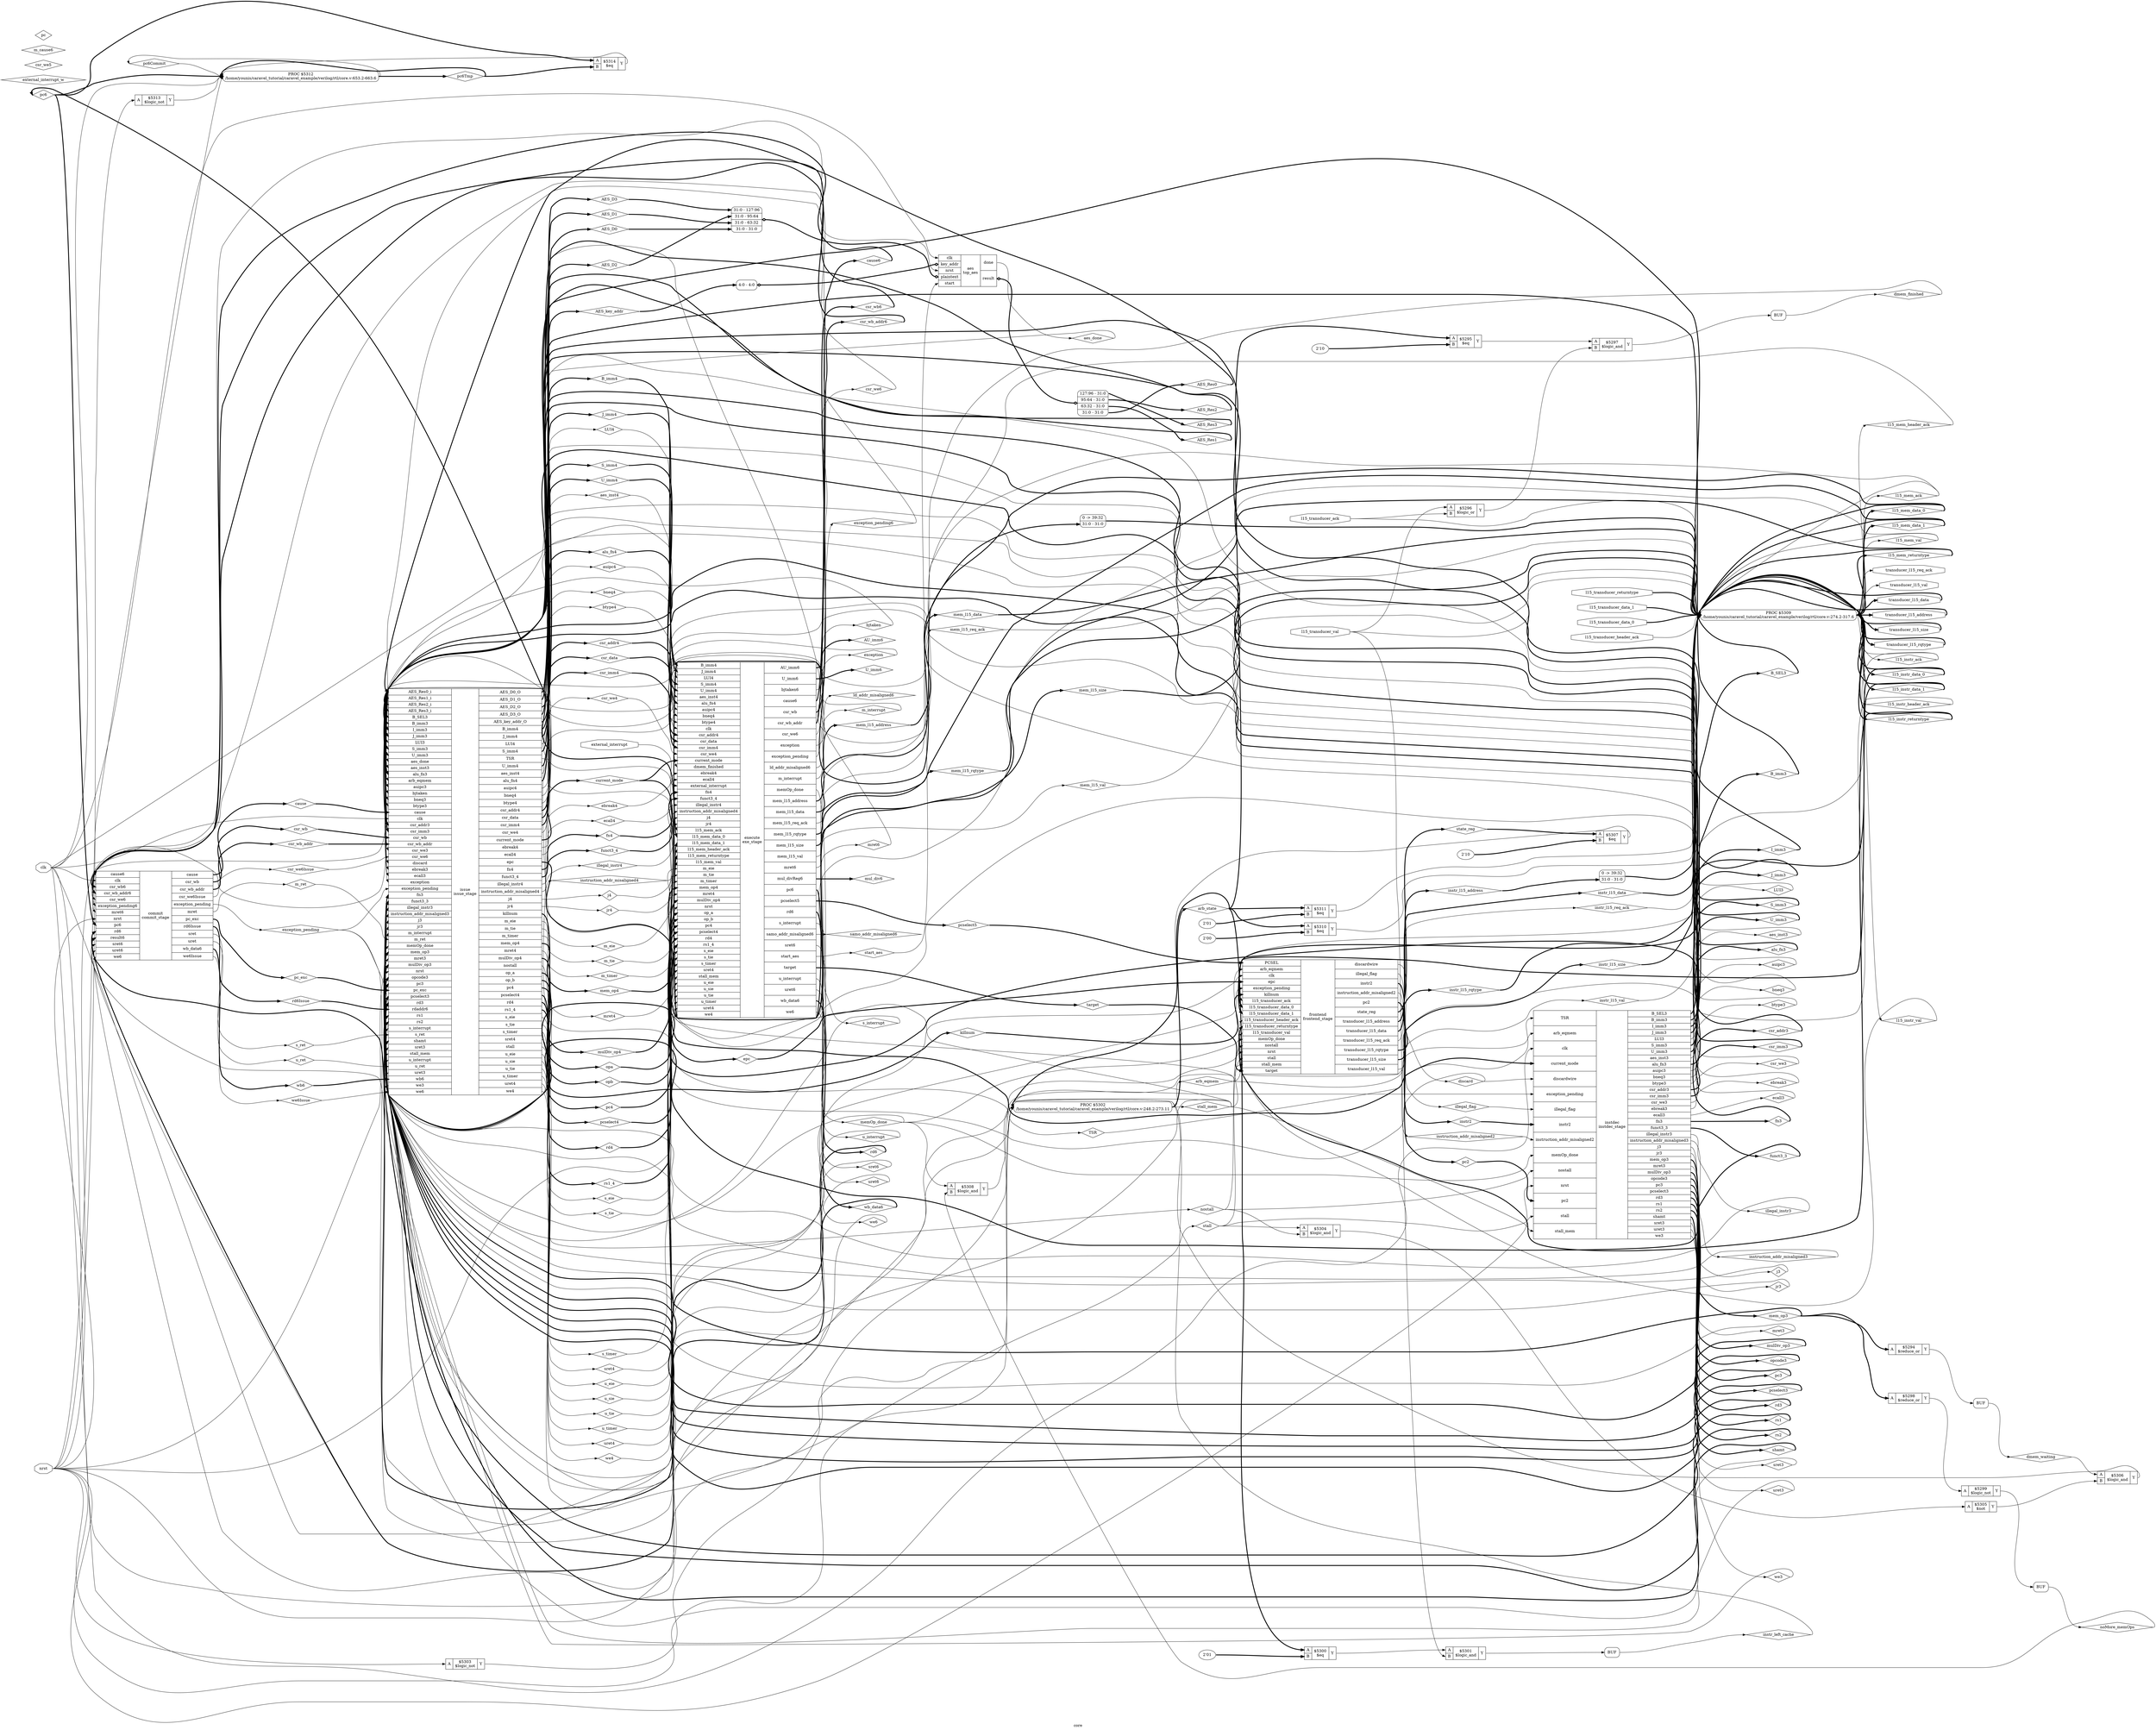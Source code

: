digraph "core" {
label="core";
rankdir="LR";
remincross=true;
n78 [ shape=diamond, label="pc6Commit", color="black", fontcolor="black" ];
n79 [ shape=diamond, label="pc6Tmp", color="black", fontcolor="black" ];
n80 [ shape=diamond, label="memOp_done", color="black", fontcolor="black" ];
n81 [ shape=diamond, label="arb_eqmem", color="black", fontcolor="black" ];
n82 [ shape=diamond, label="stall_mem", color="black", fontcolor="black" ];
n83 [ shape=diamond, label="noMore_memOps", color="black", fontcolor="black" ];
n84 [ shape=diamond, label="instr_left_cache", color="black", fontcolor="black" ];
n85 [ shape=diamond, label="dmem_finished", color="black", fontcolor="black" ];
n86 [ shape=diamond, label="dmem_waiting", color="black", fontcolor="black" ];
n87 [ shape=diamond, label="arb_state", color="black", fontcolor="black" ];
n88 [ shape=diamond, label="state_reg", color="black", fontcolor="black" ];
n89 [ shape=diamond, label="mem_l15_req_ack", color="black", fontcolor="black" ];
n90 [ shape=diamond, label="l15_mem_returntype", color="black", fontcolor="black" ];
n91 [ shape=diamond, label="l15_mem_data_1", color="black", fontcolor="black" ];
n92 [ shape=diamond, label="l15_mem_data_0", color="black", fontcolor="black" ];
n93 [ shape=diamond, label="l15_mem_val", color="black", fontcolor="black" ];
n94 [ shape=diamond, label="l15_mem_header_ack", color="black", fontcolor="black" ];
n95 [ shape=diamond, label="l15_mem_ack", color="black", fontcolor="black" ];
n96 [ shape=diamond, label="mem_l15_val", color="black", fontcolor="black" ];
n97 [ shape=diamond, label="mem_l15_data", color="black", fontcolor="black" ];
n98 [ shape=diamond, label="mem_l15_address", color="black", fontcolor="black" ];
n99 [ shape=diamond, label="mem_l15_size", color="black", fontcolor="black" ];
n100 [ shape=diamond, label="mem_l15_rqtype", color="black", fontcolor="black" ];
n101 [ shape=diamond, label="instr_l15_req_ack", color="black", fontcolor="black" ];
n102 [ shape=diamond, label="l15_instr_returntype", color="black", fontcolor="black" ];
n103 [ shape=diamond, label="l15_instr_data_1", color="black", fontcolor="black" ];
n104 [ shape=diamond, label="l15_instr_data_0", color="black", fontcolor="black" ];
n105 [ shape=diamond, label="l15_instr_val", color="black", fontcolor="black" ];
n106 [ shape=diamond, label="l15_instr_header_ack", color="black", fontcolor="black" ];
n107 [ shape=diamond, label="l15_instr_ack", color="black", fontcolor="black" ];
n108 [ shape=diamond, label="instr_l15_val", color="black", fontcolor="black" ];
n109 [ shape=diamond, label="instr_l15_data", color="black", fontcolor="black" ];
n110 [ shape=diamond, label="instr_l15_address", color="black", fontcolor="black" ];
n111 [ shape=diamond, label="instr_l15_size", color="black", fontcolor="black" ];
n112 [ shape=diamond, label="instr_l15_rqtype", color="black", fontcolor="black" ];
n113 [ shape=diamond, label="u_sie", color="black", fontcolor="black" ];
n114 [ shape=diamond, label="u_tie", color="black", fontcolor="black" ];
n115 [ shape=diamond, label="u_eie", color="black", fontcolor="black" ];
n116 [ shape=diamond, label="u_timer", color="black", fontcolor="black" ];
n117 [ shape=diamond, label="jr4", color="black", fontcolor="black" ];
n118 [ shape=diamond, label="j4", color="black", fontcolor="black" ];
n119 [ shape=diamond, label="j3", color="black", fontcolor="black" ];
n120 [ shape=diamond, label="jr3", color="black", fontcolor="black" ];
n121 [ shape=diamond, label="aes_done", color="black", fontcolor="black" ];
n122 [ shape=diamond, label="start_aes", color="black", fontcolor="black" ];
n123 [ shape=diamond, label="aes_inst4", color="black", fontcolor="black" ];
n124 [ shape=diamond, label="aes_inst3", color="black", fontcolor="black" ];
n125 [ shape=diamond, label="AES_Res3", color="black", fontcolor="black" ];
n126 [ shape=diamond, label="AES_Res2", color="black", fontcolor="black" ];
n127 [ shape=diamond, label="AES_Res1", color="black", fontcolor="black" ];
n128 [ shape=diamond, label="AES_Res0", color="black", fontcolor="black" ];
n129 [ shape=diamond, label="AES_key_addr", color="black", fontcolor="black" ];
n130 [ shape=diamond, label="AES_D3", color="black", fontcolor="black" ];
n131 [ shape=diamond, label="AES_D2", color="black", fontcolor="black" ];
n132 [ shape=diamond, label="AES_D1", color="black", fontcolor="black" ];
n133 [ shape=diamond, label="AES_D0", color="black", fontcolor="black" ];
n134 [ shape=diamond, label="illegal_flag", color="black", fontcolor="black" ];
n135 [ shape=diamond, label="TSR", color="black", fontcolor="black" ];
n136 [ shape=diamond, label="external_interrupt_w", color="black", fontcolor="black" ];
n137 [ shape=diamond, label="csr_we6Issue", color="black", fontcolor="black" ];
n138 [ shape=diamond, label="csr_we6", color="black", fontcolor="black" ];
n139 [ shape=diamond, label="csr_we5", color="black", fontcolor="black" ];
n140 [ shape=diamond, label="csr_we4", color="black", fontcolor="black" ];
n141 [ shape=diamond, label="csr_we3", color="black", fontcolor="black" ];
n142 [ shape=diamond, label="u_interrupt", color="black", fontcolor="black" ];
n143 [ shape=diamond, label="s_interrupt", color="black", fontcolor="black" ];
n144 [ shape=diamond, label="m_interrupt", color="black", fontcolor="black" ];
n145 [ shape=diamond, label="s_tie", color="black", fontcolor="black" ];
n146 [ shape=diamond, label="s_eie", color="black", fontcolor="black" ];
n147 [ shape=diamond, label="m_tie", color="black", fontcolor="black" ];
n148 [ shape=diamond, label="m_eie", color="black", fontcolor="black" ];
n149 [ shape=diamond, label="m_timer", color="black", fontcolor="black" ];
n150 [ shape=diamond, label="s_timer", color="black", fontcolor="black" ];
n151 [ shape=diamond, label="current_mode", color="black", fontcolor="black" ];
n152 [ shape=diamond, label="u_ret", color="black", fontcolor="black" ];
n153 [ shape=diamond, label="s_ret", color="black", fontcolor="black" ];
n154 [ shape=diamond, label="m_ret", color="black", fontcolor="black" ];
n155 [ shape=diamond, label="cause", color="black", fontcolor="black" ];
n156 [ shape=diamond, label="epc", color="black", fontcolor="black" ];
n157 [ shape=diamond, label="exception_pending6", color="black", fontcolor="black" ];
n158 [ shape=diamond, label="exception_pending", color="black", fontcolor="black" ];
n159 [ shape=diamond, label="illegal_instr4", color="black", fontcolor="black" ];
n160 [ shape=diamond, label="illegal_instr3", color="black", fontcolor="black" ];
n161 [ shape=diamond, label="uret6", color="black", fontcolor="black" ];
n162 [ shape=diamond, label="uret4", color="black", fontcolor="black" ];
n163 [ shape=diamond, label="uret3", color="black", fontcolor="black" ];
n164 [ shape=diamond, label="sret6", color="black", fontcolor="black" ];
n165 [ shape=diamond, label="sret4", color="black", fontcolor="black" ];
n166 [ shape=diamond, label="sret3", color="black", fontcolor="black" ];
n167 [ shape=diamond, label="mret6", color="black", fontcolor="black" ];
n168 [ shape=diamond, label="mret4", color="black", fontcolor="black" ];
n169 [ shape=diamond, label="mret3", color="black", fontcolor="black" ];
n170 [ shape=diamond, label="ebreak4", color="black", fontcolor="black" ];
n171 [ shape=diamond, label="ebreak3", color="black", fontcolor="black" ];
n172 [ shape=diamond, label="ecall4", color="black", fontcolor="black" ];
n173 [ shape=diamond, label="ecall3", color="black", fontcolor="black" ];
n174 [ shape=diamond, label="instruction_addr_misaligned4", color="black", fontcolor="black" ];
n175 [ shape=diamond, label="instruction_addr_misaligned3", color="black", fontcolor="black" ];
n176 [ shape=diamond, label="instruction_addr_misaligned2", color="black", fontcolor="black" ];
n177 [ shape=diamond, label="cause6", color="black", fontcolor="black" ];
n178 [ shape=diamond, label="pc_exc", color="black", fontcolor="black" ];
n179 [ shape=diamond, label="csr_wb", color="black", fontcolor="black" ];
n180 [ shape=diamond, label="m_cause6", color="black", fontcolor="black" ];
n181 [ shape=diamond, label="csr_wb6", color="black", fontcolor="black" ];
n182 [ shape=diamond, label="csr_data", color="black", fontcolor="black" ];
n183 [ shape=diamond, label="csr_imm4", color="black", fontcolor="black" ];
n184 [ shape=diamond, label="csr_imm3", color="black", fontcolor="black" ];
n185 [ shape=diamond, label="funct3_4", color="black", fontcolor="black" ];
n186 [ shape=diamond, label="funct3_3", color="black", fontcolor="black" ];
n187 [ shape=diamond, label="csr_wb_addr6", color="black", fontcolor="black" ];
n188 [ shape=diamond, label="csr_wb_addr", color="black", fontcolor="black" ];
n189 [ shape=diamond, label="csr_addr4", color="black", fontcolor="black" ];
n190 [ shape=diamond, label="csr_addr3", color="black", fontcolor="black" ];
n191 [ shape=diamond, label="opcode3", color="black", fontcolor="black" ];
n192 [ shape=diamond, label="exception", color="black", fontcolor="black" ];
n193 [ shape=diamond, label="bjtaken", color="black", fontcolor="black" ];
n194 [ shape=diamond, label="killnum", color="black", fontcolor="black" ];
n195 [ shape=diamond, label="nostall", color="black", fontcolor="black" ];
n196 [ shape=diamond, label="discard", color="black", fontcolor="black" ];
n197 [ shape=diamond, label="stall", color="black", fontcolor="black" ];
n198 [ shape=diamond, label="rd6Issue", color="black", fontcolor="black" ];
n199 [ shape=diamond, label="we6Issue", color="black", fontcolor="black" ];
n200 [ shape=diamond, label="wb_data6", color="black", fontcolor="black" ];
n201 [ shape=diamond, label="mul_div6", color="black", fontcolor="black" ];
n202 [ shape=diamond, label="mulDiv_op3", color="black", fontcolor="black" ];
n203 [ shape=diamond, label="mulDiv_op4", color="black", fontcolor="black" ];
n204 [ shape=diamond, label="samo_addr_misaligned6", color="black", fontcolor="black" ];
n205 [ shape=diamond, label="ld_addr_misaligned6", color="black", fontcolor="black" ];
n206 [ shape=diamond, label="mem_op4", color="black", fontcolor="black" ];
n207 [ shape=diamond, label="mem_op3", color="black", fontcolor="black" ];
n208 [ shape=diamond, label="auipc4", color="black", fontcolor="black" ];
n209 [ shape=diamond, label="auipc3", color="black", fontcolor="black" ];
n210 [ shape=diamond, label="LUI4", color="black", fontcolor="black" ];
n211 [ shape=diamond, label="LUI3", color="black", fontcolor="black" ];
n212 [ shape=diamond, label="bneq4", color="black", fontcolor="black" ];
n213 [ shape=diamond, label="bneq3", color="black", fontcolor="black" ];
n214 [ shape=diamond, label="btype4", color="black", fontcolor="black" ];
n215 [ shape=diamond, label="btype3", color="black", fontcolor="black" ];
n216 [ shape=diamond, label="target", color="black", fontcolor="black" ];
n217 [ shape=diamond, label="pcselect5", color="black", fontcolor="black" ];
n218 [ shape=diamond, label="pcselect4", color="black", fontcolor="black" ];
n219 [ shape=diamond, label="pcselect3", color="black", fontcolor="black" ];
n220 [ shape=diamond, label="AU_imm6", color="black", fontcolor="black" ];
n221 [ shape=diamond, label="U_imm6", color="black", fontcolor="black" ];
n222 [ shape=diamond, label="shamt", color="black", fontcolor="black" ];
n223 [ shape=diamond, label="U_imm4", color="black", fontcolor="black" ];
n224 [ shape=diamond, label="S_imm4", color="black", fontcolor="black" ];
n225 [ shape=diamond, label="J_imm4", color="black", fontcolor="black" ];
n226 [ shape=diamond, label="B_imm4", color="black", fontcolor="black" ];
n227 [ shape=diamond, label="U_imm3", color="black", fontcolor="black" ];
n228 [ shape=diamond, label="S_imm3", color="black", fontcolor="black" ];
n229 [ shape=diamond, label="J_imm3", color="black", fontcolor="black" ];
n230 [ shape=diamond, label="B_imm3", color="black", fontcolor="black" ];
n231 [ shape=diamond, label="I_imm3", color="black", fontcolor="black" ];
n232 [ shape=diamond, label="alu_fn4", color="black", fontcolor="black" ];
n233 [ shape=diamond, label="alu_fn3", color="black", fontcolor="black" ];
n234 [ shape=diamond, label="fn4", color="black", fontcolor="black" ];
n235 [ shape=diamond, label="fn3", color="black", fontcolor="black" ];
n236 [ shape=diamond, label="wb6", color="black", fontcolor="black" ];
n237 [ shape=diamond, label="we6", color="black", fontcolor="black" ];
n238 [ shape=diamond, label="we4", color="black", fontcolor="black" ];
n239 [ shape=diamond, label="we3", color="black", fontcolor="black" ];
n240 [ shape=diamond, label="rd6", color="black", fontcolor="black" ];
n241 [ shape=diamond, label="rd4", color="black", fontcolor="black" ];
n242 [ shape=diamond, label="rd3", color="black", fontcolor="black" ];
n243 [ shape=diamond, label="opb", color="black", fontcolor="black" ];
n244 [ shape=diamond, label="opa", color="black", fontcolor="black" ];
n245 [ shape=diamond, label="B_SEL3", color="black", fontcolor="black" ];
n246 [ shape=diamond, label="rs1_4", color="black", fontcolor="black" ];
n247 [ shape=diamond, label="rs2", color="black", fontcolor="black" ];
n248 [ shape=diamond, label="rs1", color="black", fontcolor="black" ];
n249 [ shape=diamond, label="instr2", color="black", fontcolor="black" ];
n250 [ shape=diamond, label="pc6", color="black", fontcolor="black" ];
n251 [ shape=diamond, label="pc4", color="black", fontcolor="black" ];
n252 [ shape=diamond, label="pc3", color="black", fontcolor="black" ];
n253 [ shape=diamond, label="pc2", color="black", fontcolor="black" ];
n254 [ shape=diamond, label="pc", color="black", fontcolor="black" ];
n255 [ shape=octagon, label="external_interrupt", color="black", fontcolor="black" ];
n256 [ shape=octagon, label="transducer_l15_req_ack", color="black", fontcolor="black" ];
n257 [ shape=octagon, label="l15_transducer_returntype", color="black", fontcolor="black" ];
n258 [ shape=octagon, label="l15_transducer_data_1", color="black", fontcolor="black" ];
n259 [ shape=octagon, label="l15_transducer_data_0", color="black", fontcolor="black" ];
n260 [ shape=octagon, label="l15_transducer_val", color="black", fontcolor="black" ];
n261 [ shape=octagon, label="l15_transducer_header_ack", color="black", fontcolor="black" ];
n262 [ shape=octagon, label="l15_transducer_ack", color="black", fontcolor="black" ];
n263 [ shape=octagon, label="transducer_l15_val", color="black", fontcolor="black" ];
n264 [ shape=octagon, label="transducer_l15_data", color="black", fontcolor="black" ];
n265 [ shape=octagon, label="transducer_l15_address", color="black", fontcolor="black" ];
n266 [ shape=octagon, label="transducer_l15_size", color="black", fontcolor="black" ];
n267 [ shape=octagon, label="transducer_l15_rqtype", color="black", fontcolor="black" ];
n268 [ shape=octagon, label="nrst", color="black", fontcolor="black" ];
n269 [ shape=octagon, label="clk", color="black", fontcolor="black" ];
c273 [ shape=record, label="{{<p270> A|<p271> B}|$5314\n$eq|{<p272> Y}}" ];
c274 [ shape=record, label="{{<p270> A}|$5313\n$logic_not|{<p272> Y}}" ];
c280 [ shape=record, label="{{<p269> clk|<p275> key_addr|<p268> nrst|<p276> plaintext|<p277> start}|aes\ntop_aes|{<p278> done|<p279> result}}" ];
x0 [ shape=record, style=rounded, label="<s3> 127:96 - 31:0 |<s2> 95:64 - 31:0 |<s1> 63:32 - 31:0 |<s0> 31:0 - 31:0 " ];
c280:p279:e -> x0:w [arrowhead=odiamond, arrowtail=odiamond, dir=both, color="black", style="setlinewidth(3)", label=""];
x1 [ shape=record, style=rounded, label="<s3> 31:0 - 127:96 |<s2> 31:0 - 95:64 |<s1> 31:0 - 63:32 |<s0> 31:0 - 31:0 " ];
x1:e -> c280:p276:w [arrowhead=odiamond, arrowtail=odiamond, dir=both, color="black", style="setlinewidth(3)", label=""];
x2 [ shape=record, style=rounded, label="<s0> 4:0 - 4:0 " ];
x2:e -> c280:p275:w [arrowhead=odiamond, arrowtail=odiamond, dir=both, color="black", style="setlinewidth(3)", label=""];
c285 [ shape=record, label="{{<p177> cause6|<p269> clk|<p181> csr_wb6|<p187> csr_wb_addr6|<p138> csr_we6|<p157> exception_pending6|<p167> mret6|<p268> nrst|<p250> pc6|<p240> rd6|<p281> result6|<p164> sret6|<p161> uret6|<p237> we6}|commit\ncommit_stage|{<p155> cause|<p179> csr_wb|<p188> csr_wb_addr|<p137> csr_we6Issue|<p158> exception_pending|<p282> mret|<p178> pc_exc|<p198> rd6Issue|<p283> sret|<p284> uret|<p200> wb_data6|<p199> we6Issue}}" ];
c290 [ shape=record, label="{{<p226> B_imm4|<p225> J_imm4|<p210> LUI4|<p224> S_imm4|<p223> U_imm4|<p123> aes_inst4|<p232> alu_fn4|<p208> auipc4|<p212> bneq4|<p214> btype4|<p269> clk|<p189> csr_addr4|<p182> csr_data|<p183> csr_imm4|<p140> csr_we4|<p151> current_mode|<p85> dmem_finished|<p170> ebreak4|<p172> ecall4|<p255> external_interrupt|<p234> fn4|<p185> funct3_4|<p159> illegal_instr4|<p174> instruction_addr_misaligned4|<p118> j4|<p117> jr4|<p95> l15_mem_ack|<p92> l15_mem_data_0|<p91> l15_mem_data_1|<p94> l15_mem_header_ack|<p90> l15_mem_returntype|<p93> l15_mem_val|<p148> m_eie|<p147> m_tie|<p149> m_timer|<p206> mem_op4|<p168> mret4|<p203> mulDiv_op4|<p268> nrst|<p286> op_a|<p287> op_b|<p251> pc4|<p218> pcselect4|<p241> rd4|<p246> rs1_4|<p146> s_eie|<p145> s_tie|<p150> s_timer|<p165> sret4|<p82> stall_mem|<p115> u_eie|<p113> u_sie|<p114> u_tie|<p116> u_timer|<p162> uret4|<p238> we4}|execute\nexe_stage|{<p220> AU_imm6|<p221> U_imm6|<p288> bjtaken6|<p177> cause6|<p179> csr_wb|<p188> csr_wb_addr|<p138> csr_we6|<p192> exception|<p158> exception_pending|<p205> ld_addr_misaligned6|<p144> m_interrupt|<p80> memOp_done|<p98> mem_l15_address|<p97> mem_l15_data|<p89> mem_l15_req_ack|<p100> mem_l15_rqtype|<p99> mem_l15_size|<p96> mem_l15_val|<p167> mret6|<p289> mul_divReg6|<p250> pc6|<p217> pcselect5|<p240> rd6|<p143> s_interrupt|<p204> samo_addr_misaligned6|<p164> sret6|<p122> start_aes|<p216> target|<p142> u_interrupt|<p161> uret6|<p200> wb_data6|<p237> we6}}" ];
c301 [ shape=record, label="{{<p291> AES_Res0_i|<p292> AES_Res1_i|<p293> AES_Res2_i|<p294> AES_Res3_i|<p245> B_SEL3|<p230> B_imm3|<p231> I_imm3|<p229> J_imm3|<p211> LUI3|<p228> S_imm3|<p227> U_imm3|<p121> aes_done|<p124> aes_inst3|<p233> alu_fn3|<p81> arb_eqmem|<p209> auipc3|<p193> bjtaken|<p213> bneq3|<p215> btype3|<p155> cause|<p269> clk|<p190> csr_addr3|<p184> csr_imm3|<p179> csr_wb|<p188> csr_wb_addr|<p141> csr_we3|<p138> csr_we6|<p196> discard|<p171> ebreak3|<p173> ecall3|<p192> exception|<p158> exception_pending|<p235> fn3|<p186> funct3_3|<p160> illegal_instr3|<p175> instruction_addr_misaligned3|<p119> j3|<p120> jr3|<p144> m_interrupt|<p154> m_ret|<p80> memOp_done|<p207> mem_op3|<p169> mret3|<p202> mulDiv_op3|<p268> nrst|<p191> opcode3|<p252> pc3|<p178> pc_exc|<p219> pcselect3|<p242> rd3|<p295> rdaddr6|<p248> rs1|<p247> rs2|<p143> s_interrupt|<p153> s_ret|<p222> shamt|<p166> sret3|<p82> stall_mem|<p142> u_interrupt|<p152> u_ret|<p163> uret3|<p236> wb6|<p239> we3|<p237> we6}|issue\nissue_stage|{<p296> AES_D0_O|<p297> AES_D1_O|<p298> AES_D2_O|<p299> AES_D3_O|<p300> AES_key_addr_O|<p226> B_imm4|<p225> J_imm4|<p210> LUI4|<p224> S_imm4|<p135> TSR|<p223> U_imm4|<p123> aes_inst4|<p232> alu_fn4|<p208> auipc4|<p212> bneq4|<p214> btype4|<p189> csr_addr4|<p182> csr_data|<p183> csr_imm4|<p140> csr_we4|<p151> current_mode|<p170> ebreak4|<p172> ecall4|<p156> epc|<p234> fn4|<p185> funct3_4|<p159> illegal_instr4|<p174> instruction_addr_misaligned4|<p118> j4|<p117> jr4|<p194> killnum|<p148> m_eie|<p147> m_tie|<p149> m_timer|<p206> mem_op4|<p168> mret4|<p203> mulDiv_op4|<p195> nostall|<p286> op_a|<p287> op_b|<p251> pc4|<p218> pcselect4|<p241> rd4|<p246> rs1_4|<p146> s_eie|<p145> s_tie|<p150> s_timer|<p165> sret4|<p197> stall|<p115> u_eie|<p113> u_sie|<p114> u_tie|<p116> u_timer|<p162> uret4|<p238> we4}}" ];
c303 [ shape=record, label="{{<p135> TSR|<p81> arb_eqmem|<p269> clk|<p151> current_mode|<p302> discardwire|<p158> exception_pending|<p134> illegal_flag|<p249> instr2|<p176> instruction_addr_misaligned2|<p80> memOp_done|<p195> nostall|<p268> nrst|<p253> pc2|<p197> stall|<p82> stall_mem}|instdec\ninstdec_stage|{<p245> B_SEL3|<p230> B_imm3|<p231> I_imm3|<p229> J_imm3|<p211> LUI3|<p228> S_imm3|<p227> U_imm3|<p124> aes_inst3|<p233> alu_fn3|<p209> auipc3|<p213> bneq3|<p215> btype3|<p190> csr_addr3|<p184> csr_imm3|<p141> csr_we3|<p171> ebreak3|<p173> ecall3|<p235> fn3|<p186> funct3_3|<p160> illegal_instr3|<p175> instruction_addr_misaligned3|<p119> j3|<p120> jr3|<p207> mem_op3|<p169> mret3|<p202> mulDiv_op3|<p191> opcode3|<p252> pc3|<p219> pcselect3|<p242> rd3|<p248> rs1|<p247> rs2|<p222> shamt|<p166> sret3|<p163> uret3|<p239> we3}}" ];
c305 [ shape=record, label="{{<p304> PCSEL|<p81> arb_eqmem|<p269> clk|<p156> epc|<p158> exception_pending|<p194> killnum|<p262> l15_transducer_ack|<p259> l15_transducer_data_0|<p258> l15_transducer_data_1|<p261> l15_transducer_header_ack|<p257> l15_transducer_returntype|<p260> l15_transducer_val|<p80> memOp_done|<p195> nostall|<p268> nrst|<p197> stall|<p82> stall_mem|<p216> target}|frontend\nfrontend_stage|{<p302> discardwire|<p134> illegal_flag|<p249> instr2|<p176> instruction_addr_misaligned2|<p253> pc2|<p88> state_reg|<p265> transducer_l15_address|<p264> transducer_l15_data|<p256> transducer_l15_req_ack|<p267> transducer_l15_rqtype|<p266> transducer_l15_size|<p263> transducer_l15_val}}" ];
v3 [ label="2'01" ];
c306 [ shape=record, label="{{<p270> A|<p271> B}|$5311\n$eq|{<p272> Y}}" ];
v4 [ label="2'00" ];
c307 [ shape=record, label="{{<p270> A|<p271> B}|$5310\n$eq|{<p272> Y}}" ];
c308 [ shape=record, label="{{<p270> A|<p271> B}|$5308\n$logic_and|{<p272> Y}}" ];
v5 [ label="2'10" ];
c309 [ shape=record, label="{{<p270> A|<p271> B}|$5307\n$eq|{<p272> Y}}" ];
c310 [ shape=record, label="{{<p270> A|<p271> B}|$5306\n$logic_and|{<p272> Y}}" ];
c311 [ shape=record, label="{{<p270> A}|$5305\n$not|{<p272> Y}}" ];
c312 [ shape=record, label="{{<p270> A|<p271> B}|$5304\n$logic_and|{<p272> Y}}" ];
c313 [ shape=record, label="{{<p270> A}|$5303\n$logic_not|{<p272> Y}}" ];
c314 [ shape=record, label="{{<p270> A|<p271> B}|$5301\n$logic_and|{<p272> Y}}" ];
v6 [ label="2'01" ];
c315 [ shape=record, label="{{<p270> A|<p271> B}|$5300\n$eq|{<p272> Y}}" ];
c316 [ shape=record, label="{{<p270> A}|$5299\n$logic_not|{<p272> Y}}" ];
c317 [ shape=record, label="{{<p270> A}|$5298\n$reduce_or|{<p272> Y}}" ];
c318 [ shape=record, label="{{<p270> A|<p271> B}|$5297\n$logic_and|{<p272> Y}}" ];
c319 [ shape=record, label="{{<p270> A|<p271> B}|$5296\n$logic_or|{<p272> Y}}" ];
v7 [ label="2'10" ];
c320 [ shape=record, label="{{<p270> A|<p271> B}|$5295\n$eq|{<p272> Y}}" ];
c321 [ shape=record, label="{{<p270> A}|$5294\n$reduce_or|{<p272> Y}}" ];
p8 [shape=box, style=rounded, label="PROC $5312\n/home/younis/caravel_tutorial/caravel_example/verilog/rtl/core.v:653.2-663.6"];
x10 [ shape=record, style=rounded, label="0 -&gt; 39:32 |<s0> 31:0 - 31:0 " ];
x11 [ shape=record, style=rounded, label="0 -&gt; 39:32 |<s0> 31:0 - 31:0 " ];
p9 [shape=box, style=rounded, label="PROC $5309\n/home/younis/caravel_tutorial/caravel_example/verilog/rtl/core.v:274.2-317.6"];
p12 [shape=box, style=rounded, label="PROC $5302\n/home/younis/caravel_tutorial/caravel_example/verilog/rtl/core.v:248.2-273.11"];
x13 [shape=box, style=rounded, label="BUF"];
x14 [shape=box, style=rounded, label="BUF"];
x15 [shape=box, style=rounded, label="BUF"];
x16 [shape=box, style=rounded, label="BUF"];
c273:p272:e -> p8:w [color="black", label=""];
c290:p100:e -> n100:w [color="black", style="setlinewidth(3)", label=""];
n100:e -> p9:w [color="black", style="setlinewidth(3)", label=""];
c305:p256:e -> n101:w [color="black", label=""];
n101:e -> p9:w [color="black", label=""];
p9:e -> n102:w [color="black", style="setlinewidth(3)", label=""];
n102:e -> c305:p257:w [color="black", style="setlinewidth(3)", label=""];
n102:e -> p9:w [color="black", style="setlinewidth(3)", label=""];
p9:e -> n103:w [color="black", style="setlinewidth(3)", label=""];
n103:e -> c305:p258:w [color="black", style="setlinewidth(3)", label=""];
n103:e -> p9:w [color="black", style="setlinewidth(3)", label=""];
p9:e -> n104:w [color="black", style="setlinewidth(3)", label=""];
n104:e -> c305:p259:w [color="black", style="setlinewidth(3)", label=""];
n104:e -> p9:w [color="black", style="setlinewidth(3)", label=""];
p9:e -> n105:w [color="black", label=""];
n105:e -> c305:p260:w [color="black", label=""];
p9:e -> n106:w [color="black", label=""];
n106:e -> c305:p261:w [color="black", label=""];
p9:e -> n107:w [color="black", label=""];
n107:e -> c305:p262:w [color="black", label=""];
n107:e -> p9:w [color="black", label=""];
c305:p263:e -> n108:w [color="black", label=""];
n108:e -> p9:w [color="black", label=""];
c305:p264:e -> n109:w [color="black", style="setlinewidth(3)", label=""];
n109:e -> p9:w [color="black", style="setlinewidth(3)", label=""];
c305:p265:e -> n110:w [color="black", style="setlinewidth(3)", label=""];
n110:e -> x10:s0:w [color="black", style="setlinewidth(3)", label=""];
c305:p266:e -> n111:w [color="black", style="setlinewidth(3)", label=""];
n111:e -> p9:w [color="black", style="setlinewidth(3)", label=""];
c305:p267:e -> n112:w [color="black", style="setlinewidth(3)", label=""];
n112:e -> p9:w [color="black", style="setlinewidth(3)", label=""];
c301:p113:e -> n113:w [color="black", label=""];
n113:e -> c290:p113:w [color="black", label=""];
c301:p114:e -> n114:w [color="black", label=""];
n114:e -> c290:p114:w [color="black", label=""];
c301:p115:e -> n115:w [color="black", label=""];
n115:e -> c290:p115:w [color="black", label=""];
c301:p116:e -> n116:w [color="black", label=""];
n116:e -> c290:p116:w [color="black", label=""];
c301:p117:e -> n117:w [color="black", label=""];
n117:e -> c290:p117:w [color="black", label=""];
c301:p118:e -> n118:w [color="black", label=""];
n118:e -> c290:p118:w [color="black", label=""];
c303:p119:e -> n119:w [color="black", label=""];
n119:e -> c301:p119:w [color="black", label=""];
c303:p120:e -> n120:w [color="black", label=""];
n120:e -> c301:p120:w [color="black", label=""];
c280:p278:e -> n121:w [color="black", label=""];
n121:e -> c301:p121:w [color="black", label=""];
c290:p122:e -> n122:w [color="black", label=""];
n122:e -> c280:p277:w [color="black", label=""];
c301:p123:e -> n123:w [color="black", label=""];
n123:e -> c290:p123:w [color="black", label=""];
c303:p124:e -> n124:w [color="black", label=""];
n124:e -> c301:p124:w [color="black", label=""];
x0:s3:e -> n125:w [color="black", style="setlinewidth(3)", label=""];
n125:e -> c301:p294:w [color="black", style="setlinewidth(3)", label=""];
x0:s2:e -> n126:w [color="black", style="setlinewidth(3)", label=""];
n126:e -> c301:p293:w [color="black", style="setlinewidth(3)", label=""];
x0:s1:e -> n127:w [color="black", style="setlinewidth(3)", label=""];
n127:e -> c301:p292:w [color="black", style="setlinewidth(3)", label=""];
x0:s0:e -> n128:w [color="black", style="setlinewidth(3)", label=""];
n128:e -> c301:p291:w [color="black", style="setlinewidth(3)", label=""];
c301:p300:e -> n129:w [color="black", style="setlinewidth(3)", label=""];
n129:e -> x2:s0:w [color="black", style="setlinewidth(3)", label=""];
c301:p299:e -> n130:w [color="black", style="setlinewidth(3)", label=""];
n130:e -> x1:s3:w [color="black", style="setlinewidth(3)", label=""];
c301:p298:e -> n131:w [color="black", style="setlinewidth(3)", label=""];
n131:e -> x1:s2:w [color="black", style="setlinewidth(3)", label=""];
c301:p297:e -> n132:w [color="black", style="setlinewidth(3)", label=""];
n132:e -> x1:s1:w [color="black", style="setlinewidth(3)", label=""];
c301:p296:e -> n133:w [color="black", style="setlinewidth(3)", label=""];
n133:e -> x1:s0:w [color="black", style="setlinewidth(3)", label=""];
c305:p134:e -> n134:w [color="black", label=""];
n134:e -> c303:p134:w [color="black", label=""];
c301:p135:e -> n135:w [color="black", label=""];
n135:e -> c303:p135:w [color="black", label=""];
c285:p137:e -> n137:w [color="black", label=""];
n137:e -> c301:p138:w [color="black", label=""];
c290:p138:e -> n138:w [color="black", label=""];
n138:e -> c285:p138:w [color="black", label=""];
c301:p140:e -> n140:w [color="black", label=""];
n140:e -> c290:p140:w [color="black", label=""];
c303:p141:e -> n141:w [color="black", label=""];
n141:e -> c301:p141:w [color="black", label=""];
c290:p142:e -> n142:w [color="black", label=""];
n142:e -> c301:p142:w [color="black", label=""];
c290:p143:e -> n143:w [color="black", label=""];
n143:e -> c301:p143:w [color="black", label=""];
c290:p144:e -> n144:w [color="black", label=""];
n144:e -> c301:p144:w [color="black", label=""];
c301:p145:e -> n145:w [color="black", label=""];
n145:e -> c290:p145:w [color="black", label=""];
c301:p146:e -> n146:w [color="black", label=""];
n146:e -> c290:p146:w [color="black", label=""];
c301:p147:e -> n147:w [color="black", label=""];
n147:e -> c290:p147:w [color="black", label=""];
c301:p148:e -> n148:w [color="black", label=""];
n148:e -> c290:p148:w [color="black", label=""];
c301:p149:e -> n149:w [color="black", label=""];
n149:e -> c290:p149:w [color="black", label=""];
c301:p150:e -> n150:w [color="black", label=""];
n150:e -> c290:p150:w [color="black", label=""];
c301:p151:e -> n151:w [color="black", style="setlinewidth(3)", label=""];
n151:e -> c290:p151:w [color="black", style="setlinewidth(3)", label=""];
n151:e -> c303:p151:w [color="black", style="setlinewidth(3)", label=""];
c285:p284:e -> n152:w [color="black", label=""];
n152:e -> c301:p152:w [color="black", label=""];
c285:p283:e -> n153:w [color="black", label=""];
n153:e -> c301:p153:w [color="black", label=""];
c285:p282:e -> n154:w [color="black", label=""];
n154:e -> c301:p154:w [color="black", label=""];
c285:p155:e -> n155:w [color="black", style="setlinewidth(3)", label=""];
n155:e -> c301:p155:w [color="black", style="setlinewidth(3)", label=""];
c301:p156:e -> n156:w [color="black", style="setlinewidth(3)", label=""];
n156:e -> c305:p156:w [color="black", style="setlinewidth(3)", label=""];
c290:p158:e -> n157:w [color="black", label=""];
n157:e -> c285:p157:w [color="black", label=""];
c285:p158:e -> n158:w [color="black", label=""];
n158:e -> c301:p158:w [color="black", label=""];
n158:e -> c303:p158:w [color="black", label=""];
n158:e -> c305:p158:w [color="black", label=""];
c301:p159:e -> n159:w [color="black", label=""];
n159:e -> c290:p159:w [color="black", label=""];
c303:p160:e -> n160:w [color="black", label=""];
n160:e -> c301:p160:w [color="black", label=""];
c290:p161:e -> n161:w [color="black", label=""];
n161:e -> c285:p161:w [color="black", label=""];
c301:p162:e -> n162:w [color="black", label=""];
n162:e -> c290:p162:w [color="black", label=""];
c303:p163:e -> n163:w [color="black", label=""];
n163:e -> c301:p163:w [color="black", label=""];
c290:p164:e -> n164:w [color="black", label=""];
n164:e -> c285:p164:w [color="black", label=""];
c301:p165:e -> n165:w [color="black", label=""];
n165:e -> c290:p165:w [color="black", label=""];
c303:p166:e -> n166:w [color="black", label=""];
n166:e -> c301:p166:w [color="black", label=""];
c290:p167:e -> n167:w [color="black", label=""];
n167:e -> c285:p167:w [color="black", label=""];
c301:p168:e -> n168:w [color="black", label=""];
n168:e -> c290:p168:w [color="black", label=""];
c303:p169:e -> n169:w [color="black", label=""];
n169:e -> c301:p169:w [color="black", label=""];
c301:p170:e -> n170:w [color="black", label=""];
n170:e -> c290:p170:w [color="black", label=""];
c303:p171:e -> n171:w [color="black", label=""];
n171:e -> c301:p171:w [color="black", label=""];
c301:p172:e -> n172:w [color="black", label=""];
n172:e -> c290:p172:w [color="black", label=""];
c303:p173:e -> n173:w [color="black", label=""];
n173:e -> c301:p173:w [color="black", label=""];
c301:p174:e -> n174:w [color="black", label=""];
n174:e -> c290:p174:w [color="black", label=""];
c303:p175:e -> n175:w [color="black", label=""];
n175:e -> c301:p175:w [color="black", label=""];
c305:p176:e -> n176:w [color="black", label=""];
n176:e -> c303:p176:w [color="black", label=""];
c290:p177:e -> n177:w [color="black", style="setlinewidth(3)", label=""];
n177:e -> c285:p177:w [color="black", style="setlinewidth(3)", label=""];
c285:p178:e -> n178:w [color="black", style="setlinewidth(3)", label=""];
n178:e -> c301:p178:w [color="black", style="setlinewidth(3)", label=""];
c285:p179:e -> n179:w [color="black", style="setlinewidth(3)", label=""];
n179:e -> c301:p179:w [color="black", style="setlinewidth(3)", label=""];
c290:p179:e -> n181:w [color="black", style="setlinewidth(3)", label=""];
n181:e -> c285:p181:w [color="black", style="setlinewidth(3)", label=""];
c301:p182:e -> n182:w [color="black", style="setlinewidth(3)", label=""];
n182:e -> c290:p182:w [color="black", style="setlinewidth(3)", label=""];
c301:p183:e -> n183:w [color="black", style="setlinewidth(3)", label=""];
n183:e -> c290:p183:w [color="black", style="setlinewidth(3)", label=""];
c303:p184:e -> n184:w [color="black", style="setlinewidth(3)", label=""];
n184:e -> c301:p184:w [color="black", style="setlinewidth(3)", label=""];
c301:p185:e -> n185:w [color="black", style="setlinewidth(3)", label=""];
n185:e -> c290:p185:w [color="black", style="setlinewidth(3)", label=""];
c303:p186:e -> n186:w [color="black", style="setlinewidth(3)", label=""];
n186:e -> c301:p186:w [color="black", style="setlinewidth(3)", label=""];
c290:p188:e -> n187:w [color="black", style="setlinewidth(3)", label=""];
n187:e -> c285:p187:w [color="black", style="setlinewidth(3)", label=""];
c285:p188:e -> n188:w [color="black", style="setlinewidth(3)", label=""];
n188:e -> c301:p188:w [color="black", style="setlinewidth(3)", label=""];
c301:p189:e -> n189:w [color="black", style="setlinewidth(3)", label=""];
n189:e -> c290:p189:w [color="black", style="setlinewidth(3)", label=""];
c303:p190:e -> n190:w [color="black", style="setlinewidth(3)", label=""];
n190:e -> c301:p190:w [color="black", style="setlinewidth(3)", label=""];
c303:p191:e -> n191:w [color="black", style="setlinewidth(3)", label=""];
n191:e -> c301:p191:w [color="black", style="setlinewidth(3)", label=""];
c290:p192:e -> n192:w [color="black", label=""];
n192:e -> c301:p192:w [color="black", label=""];
c290:p288:e -> n193:w [color="black", label=""];
n193:e -> c301:p193:w [color="black", label=""];
c301:p194:e -> n194:w [color="black", style="setlinewidth(3)", label=""];
n194:e -> c305:p194:w [color="black", style="setlinewidth(3)", label=""];
c301:p195:e -> n195:w [color="black", label=""];
n195:e -> c303:p195:w [color="black", label=""];
n195:e -> c305:p195:w [color="black", label=""];
n195:e -> c312:p271:w [color="black", label=""];
c305:p302:e -> n196:w [color="black", label=""];
n196:e -> c301:p196:w [color="black", label=""];
n196:e -> c303:p302:w [color="black", label=""];
c301:p197:e -> n197:w [color="black", label=""];
n197:e -> c303:p197:w [color="black", label=""];
n197:e -> c305:p197:w [color="black", label=""];
n197:e -> c312:p270:w [color="black", label=""];
c285:p198:e -> n198:w [color="black", style="setlinewidth(3)", label=""];
n198:e -> c301:p295:w [color="black", style="setlinewidth(3)", label=""];
c285:p199:e -> n199:w [color="black", label=""];
n199:e -> c301:p237:w [color="black", label=""];
c274:p272:e -> p8:w [color="black", label=""];
c290:p200:e -> n200:w [color="black", style="setlinewidth(3)", label=""];
n200:e -> c285:p281:w [color="black", style="setlinewidth(3)", label=""];
c290:p289:e -> n201:w [color="black", style="setlinewidth(3)", label=""];
c303:p202:e -> n202:w [color="black", style="setlinewidth(3)", label=""];
n202:e -> c301:p202:w [color="black", style="setlinewidth(3)", label=""];
c301:p203:e -> n203:w [color="black", style="setlinewidth(3)", label=""];
n203:e -> c290:p203:w [color="black", style="setlinewidth(3)", label=""];
c290:p204:e -> n204:w [color="black", label=""];
c290:p205:e -> n205:w [color="black", label=""];
c301:p206:e -> n206:w [color="black", style="setlinewidth(3)", label=""];
n206:e -> c290:p206:w [color="black", style="setlinewidth(3)", label=""];
c303:p207:e -> n207:w [color="black", style="setlinewidth(3)", label=""];
n207:e -> c301:p207:w [color="black", style="setlinewidth(3)", label=""];
n207:e -> c317:p270:w [color="black", style="setlinewidth(3)", label=""];
n207:e -> c321:p270:w [color="black", style="setlinewidth(3)", label=""];
c301:p208:e -> n208:w [color="black", label=""];
n208:e -> c290:p208:w [color="black", label=""];
c303:p209:e -> n209:w [color="black", label=""];
n209:e -> c301:p209:w [color="black", label=""];
c301:p210:e -> n210:w [color="black", label=""];
n210:e -> c290:p210:w [color="black", label=""];
c303:p211:e -> n211:w [color="black", label=""];
n211:e -> c301:p211:w [color="black", label=""];
c301:p212:e -> n212:w [color="black", label=""];
n212:e -> c290:p212:w [color="black", label=""];
c303:p213:e -> n213:w [color="black", label=""];
n213:e -> c301:p213:w [color="black", label=""];
c301:p214:e -> n214:w [color="black", label=""];
n214:e -> c290:p214:w [color="black", label=""];
c303:p215:e -> n215:w [color="black", label=""];
n215:e -> c301:p215:w [color="black", label=""];
c290:p216:e -> n216:w [color="black", style="setlinewidth(3)", label=""];
n216:e -> c305:p216:w [color="black", style="setlinewidth(3)", label=""];
c290:p217:e -> n217:w [color="black", style="setlinewidth(3)", label=""];
n217:e -> c305:p304:w [color="black", style="setlinewidth(3)", label=""];
c301:p218:e -> n218:w [color="black", style="setlinewidth(3)", label=""];
n218:e -> c290:p218:w [color="black", style="setlinewidth(3)", label=""];
c303:p219:e -> n219:w [color="black", style="setlinewidth(3)", label=""];
n219:e -> c301:p219:w [color="black", style="setlinewidth(3)", label=""];
c290:p220:e -> n220:w [color="black", style="setlinewidth(3)", label=""];
c290:p221:e -> n221:w [color="black", style="setlinewidth(3)", label=""];
c303:p222:e -> n222:w [color="black", style="setlinewidth(3)", label=""];
n222:e -> c301:p222:w [color="black", style="setlinewidth(3)", label=""];
c301:p223:e -> n223:w [color="black", style="setlinewidth(3)", label=""];
n223:e -> c290:p223:w [color="black", style="setlinewidth(3)", label=""];
c301:p224:e -> n224:w [color="black", style="setlinewidth(3)", label=""];
n224:e -> c290:p224:w [color="black", style="setlinewidth(3)", label=""];
c301:p225:e -> n225:w [color="black", style="setlinewidth(3)", label=""];
n225:e -> c290:p225:w [color="black", style="setlinewidth(3)", label=""];
c301:p226:e -> n226:w [color="black", style="setlinewidth(3)", label=""];
n226:e -> c290:p226:w [color="black", style="setlinewidth(3)", label=""];
c303:p227:e -> n227:w [color="black", style="setlinewidth(3)", label=""];
n227:e -> c301:p227:w [color="black", style="setlinewidth(3)", label=""];
c303:p228:e -> n228:w [color="black", style="setlinewidth(3)", label=""];
n228:e -> c301:p228:w [color="black", style="setlinewidth(3)", label=""];
c303:p229:e -> n229:w [color="black", style="setlinewidth(3)", label=""];
n229:e -> c301:p229:w [color="black", style="setlinewidth(3)", label=""];
c306:p272:e -> p9:w [color="black", label=""];
c303:p230:e -> n230:w [color="black", style="setlinewidth(3)", label=""];
n230:e -> c301:p230:w [color="black", style="setlinewidth(3)", label=""];
c303:p231:e -> n231:w [color="black", style="setlinewidth(3)", label=""];
n231:e -> c301:p231:w [color="black", style="setlinewidth(3)", label=""];
c301:p232:e -> n232:w [color="black", style="setlinewidth(3)", label=""];
n232:e -> c290:p232:w [color="black", style="setlinewidth(3)", label=""];
c303:p233:e -> n233:w [color="black", style="setlinewidth(3)", label=""];
n233:e -> c301:p233:w [color="black", style="setlinewidth(3)", label=""];
c301:p234:e -> n234:w [color="black", style="setlinewidth(3)", label=""];
n234:e -> c290:p234:w [color="black", style="setlinewidth(3)", label=""];
c303:p235:e -> n235:w [color="black", style="setlinewidth(3)", label=""];
n235:e -> c301:p235:w [color="black", style="setlinewidth(3)", label=""];
c285:p200:e -> n236:w [color="black", style="setlinewidth(3)", label=""];
n236:e -> c301:p236:w [color="black", style="setlinewidth(3)", label=""];
c290:p237:e -> n237:w [color="black", label=""];
n237:e -> c285:p237:w [color="black", label=""];
c301:p238:e -> n238:w [color="black", label=""];
n238:e -> c290:p238:w [color="black", label=""];
c303:p239:e -> n239:w [color="black", label=""];
n239:e -> c301:p239:w [color="black", label=""];
c290:p240:e -> n240:w [color="black", style="setlinewidth(3)", label=""];
n240:e -> c285:p240:w [color="black", style="setlinewidth(3)", label=""];
c301:p241:e -> n241:w [color="black", style="setlinewidth(3)", label=""];
n241:e -> c290:p241:w [color="black", style="setlinewidth(3)", label=""];
c303:p242:e -> n242:w [color="black", style="setlinewidth(3)", label=""];
n242:e -> c301:p242:w [color="black", style="setlinewidth(3)", label=""];
c301:p287:e -> n243:w [color="black", style="setlinewidth(3)", label=""];
n243:e -> c290:p287:w [color="black", style="setlinewidth(3)", label=""];
c301:p286:e -> n244:w [color="black", style="setlinewidth(3)", label=""];
n244:e -> c290:p286:w [color="black", style="setlinewidth(3)", label=""];
c303:p245:e -> n245:w [color="black", style="setlinewidth(3)", label=""];
n245:e -> c301:p245:w [color="black", style="setlinewidth(3)", label=""];
c301:p246:e -> n246:w [color="black", style="setlinewidth(3)", label=""];
n246:e -> c290:p246:w [color="black", style="setlinewidth(3)", label=""];
c303:p247:e -> n247:w [color="black", style="setlinewidth(3)", label=""];
n247:e -> c301:p247:w [color="black", style="setlinewidth(3)", label=""];
c303:p248:e -> n248:w [color="black", style="setlinewidth(3)", label=""];
n248:e -> c301:p248:w [color="black", style="setlinewidth(3)", label=""];
c305:p249:e -> n249:w [color="black", style="setlinewidth(3)", label=""];
n249:e -> c303:p249:w [color="black", style="setlinewidth(3)", label=""];
c290:p250:e -> n250:w [color="black", style="setlinewidth(3)", label=""];
n250:e -> c273:p270:w [color="black", style="setlinewidth(3)", label=""];
n250:e -> c285:p250:w [color="black", style="setlinewidth(3)", label=""];
n250:e -> p8:w [color="black", style="setlinewidth(3)", label=""];
c301:p251:e -> n251:w [color="black", style="setlinewidth(3)", label=""];
n251:e -> c290:p251:w [color="black", style="setlinewidth(3)", label=""];
c303:p252:e -> n252:w [color="black", style="setlinewidth(3)", label=""];
n252:e -> c301:p252:w [color="black", style="setlinewidth(3)", label=""];
c305:p253:e -> n253:w [color="black", style="setlinewidth(3)", label=""];
n253:e -> c303:p253:w [color="black", style="setlinewidth(3)", label=""];
n255:e -> c290:p255:w [color="black", label=""];
p9:e -> n256:w [color="black", label=""];
n257:e -> p9:w [color="black", style="setlinewidth(3)", label=""];
n258:e -> p9:w [color="black", style="setlinewidth(3)", label=""];
n259:e -> p9:w [color="black", style="setlinewidth(3)", label=""];
n260:e -> c314:p271:w [color="black", label=""];
n260:e -> c319:p270:w [color="black", label=""];
n260:e -> p9:w [color="black", label=""];
n261:e -> p9:w [color="black", label=""];
n262:e -> c319:p271:w [color="black", label=""];
n262:e -> p9:w [color="black", label=""];
p9:e -> n263:w [color="black", label=""];
p9:e -> n264:w [color="black", style="setlinewidth(3)", label=""];
n264:e -> p9:w [color="black", style="setlinewidth(3)", label=""];
p9:e -> n265:w [color="black", style="setlinewidth(3)", label=""];
n265:e -> p9:w [color="black", style="setlinewidth(3)", label=""];
p9:e -> n266:w [color="black", style="setlinewidth(3)", label=""];
n266:e -> p9:w [color="black", style="setlinewidth(3)", label=""];
p9:e -> n267:w [color="black", style="setlinewidth(3)", label=""];
n267:e -> p9:w [color="black", style="setlinewidth(3)", label=""];
n268:e -> c274:p270:w [color="black", label=""];
n268:e -> c280:p268:w [color="black", label=""];
n268:e -> c285:p268:w [color="black", label=""];
n268:e -> c290:p268:w [color="black", label=""];
n268:e -> c301:p268:w [color="black", label=""];
n268:e -> c303:p268:w [color="black", label=""];
n268:e -> c305:p268:w [color="black", label=""];
n268:e -> c313:p270:w [color="black", label=""];
n268:e -> p12:w [color="black", label=""];
n268:e -> p8:w [color="black", label=""];
n269:e -> c280:p269:w [color="black", label=""];
n269:e -> c285:p269:w [color="black", label=""];
n269:e -> c290:p269:w [color="black", label=""];
n269:e -> c301:p269:w [color="black", label=""];
n269:e -> c303:p269:w [color="black", label=""];
n269:e -> c305:p269:w [color="black", label=""];
n269:e -> p12:w [color="black", label=""];
n269:e -> p8:w [color="black", label=""];
c307:p272:e -> p9:w [color="black", label=""];
c308:p272:e -> p12:w [color="black", label=""];
c309:p272:e -> p12:w [color="black", label=""];
c310:p272:e -> p12:w [color="black", label=""];
c311:p272:e -> c310:p271:w [color="black", label=""];
c312:p272:e -> c311:p270:w [color="black", label=""];
c313:p272:e -> p12:w [color="black", label=""];
c314:p272:e -> x16:w:w [color="black", label=""];
c315:p272:e -> c314:p270:w [color="black", label=""];
c316:p272:e -> x15:w:w [color="black", label=""];
c317:p272:e -> c316:p270:w [color="black", label=""];
c318:p272:e -> x14:w:w [color="black", label=""];
c319:p272:e -> c318:p271:w [color="black", label=""];
c320:p272:e -> c318:p270:w [color="black", label=""];
c321:p272:e -> x13:w:w [color="black", label=""];
p8:e -> n78:w [color="black", label=""];
n78:e -> p8:w [color="black", label=""];
p8:e -> n79:w [color="black", style="setlinewidth(3)", label=""];
n79:e -> c273:p271:w [color="black", style="setlinewidth(3)", label=""];
n79:e -> p8:w [color="black", style="setlinewidth(3)", label=""];
c290:p80:e -> n80:w [color="black", label=""];
n80:e -> c301:p80:w [color="black", label=""];
n80:e -> c303:p80:w [color="black", label=""];
n80:e -> c305:p80:w [color="black", label=""];
n80:e -> c308:p270:w [color="black", label=""];
p12:e -> n81:w [color="black", label=""];
n81:e -> c301:p81:w [color="black", label=""];
n81:e -> c303:p81:w [color="black", label=""];
n81:e -> c305:p81:w [color="black", label=""];
n81:e -> p12:w [color="black", label=""];
p12:e -> n82:w [color="black", label=""];
n82:e -> c290:p82:w [color="black", label=""];
n82:e -> c301:p82:w [color="black", label=""];
n82:e -> c303:p82:w [color="black", label=""];
n82:e -> c305:p82:w [color="black", label=""];
n82:e -> p12:w [color="black", label=""];
x15:e:e -> n83:w [color="black", label=""];
n83:e -> c308:p271:w [color="black", label=""];
x16:e:e -> n84:w [color="black", label=""];
n84:e -> p12:w [color="black", label=""];
x14:e:e -> n85:w [color="black", label=""];
n85:e -> c290:p85:w [color="black", label=""];
x13:e:e -> n86:w [color="black", label=""];
n86:e -> c310:p270:w [color="black", label=""];
p12:e -> n87:w [color="black", style="setlinewidth(3)", label=""];
n87:e -> c306:p270:w [color="black", style="setlinewidth(3)", label=""];
n87:e -> c307:p270:w [color="black", style="setlinewidth(3)", label=""];
n87:e -> c315:p270:w [color="black", style="setlinewidth(3)", label=""];
n87:e -> c320:p270:w [color="black", style="setlinewidth(3)", label=""];
n87:e -> p12:w [color="black", style="setlinewidth(3)", label=""];
c305:p88:e -> n88:w [color="black", style="setlinewidth(3)", label=""];
n88:e -> c309:p270:w [color="black", style="setlinewidth(3)", label=""];
c290:p89:e -> n89:w [color="black", label=""];
n89:e -> p9:w [color="black", label=""];
p9:e -> n90:w [color="black", style="setlinewidth(3)", label=""];
n90:e -> c290:p90:w [color="black", style="setlinewidth(3)", label=""];
n90:e -> p9:w [color="black", style="setlinewidth(3)", label=""];
p9:e -> n91:w [color="black", style="setlinewidth(3)", label=""];
n91:e -> c290:p91:w [color="black", style="setlinewidth(3)", label=""];
n91:e -> p9:w [color="black", style="setlinewidth(3)", label=""];
p9:e -> n92:w [color="black", style="setlinewidth(3)", label=""];
n92:e -> c290:p92:w [color="black", style="setlinewidth(3)", label=""];
n92:e -> p9:w [color="black", style="setlinewidth(3)", label=""];
p9:e -> n93:w [color="black", label=""];
n93:e -> c290:p93:w [color="black", label=""];
n93:e -> p9:w [color="black", label=""];
p9:e -> n94:w [color="black", label=""];
n94:e -> c290:p94:w [color="black", label=""];
p9:e -> n95:w [color="black", label=""];
n95:e -> c290:p95:w [color="black", label=""];
n95:e -> p9:w [color="black", label=""];
c290:p96:e -> n96:w [color="black", label=""];
n96:e -> p9:w [color="black", label=""];
c290:p97:e -> n97:w [color="black", style="setlinewidth(3)", label=""];
n97:e -> p9:w [color="black", style="setlinewidth(3)", label=""];
c290:p98:e -> n98:w [color="black", style="setlinewidth(3)", label=""];
n98:e -> x11:s0:w [color="black", style="setlinewidth(3)", label=""];
c290:p99:e -> n99:w [color="black", style="setlinewidth(3)", label=""];
n99:e -> p9:w [color="black", style="setlinewidth(3)", label=""];
v3:e -> c306:p271:w [color="black", style="setlinewidth(3)", label=""];
v4:e -> c307:p271:w [color="black", style="setlinewidth(3)", label=""];
v5:e -> c309:p271:w [color="black", style="setlinewidth(3)", label=""];
v6:e -> c315:p271:w [color="black", style="setlinewidth(3)", label=""];
v7:e -> c320:p271:w [color="black", style="setlinewidth(3)", label=""];
x10:e -> p9:w [color="black", style="setlinewidth(3)", label=""];
x11:e -> p9:w [color="black", style="setlinewidth(3)", label=""];
}
